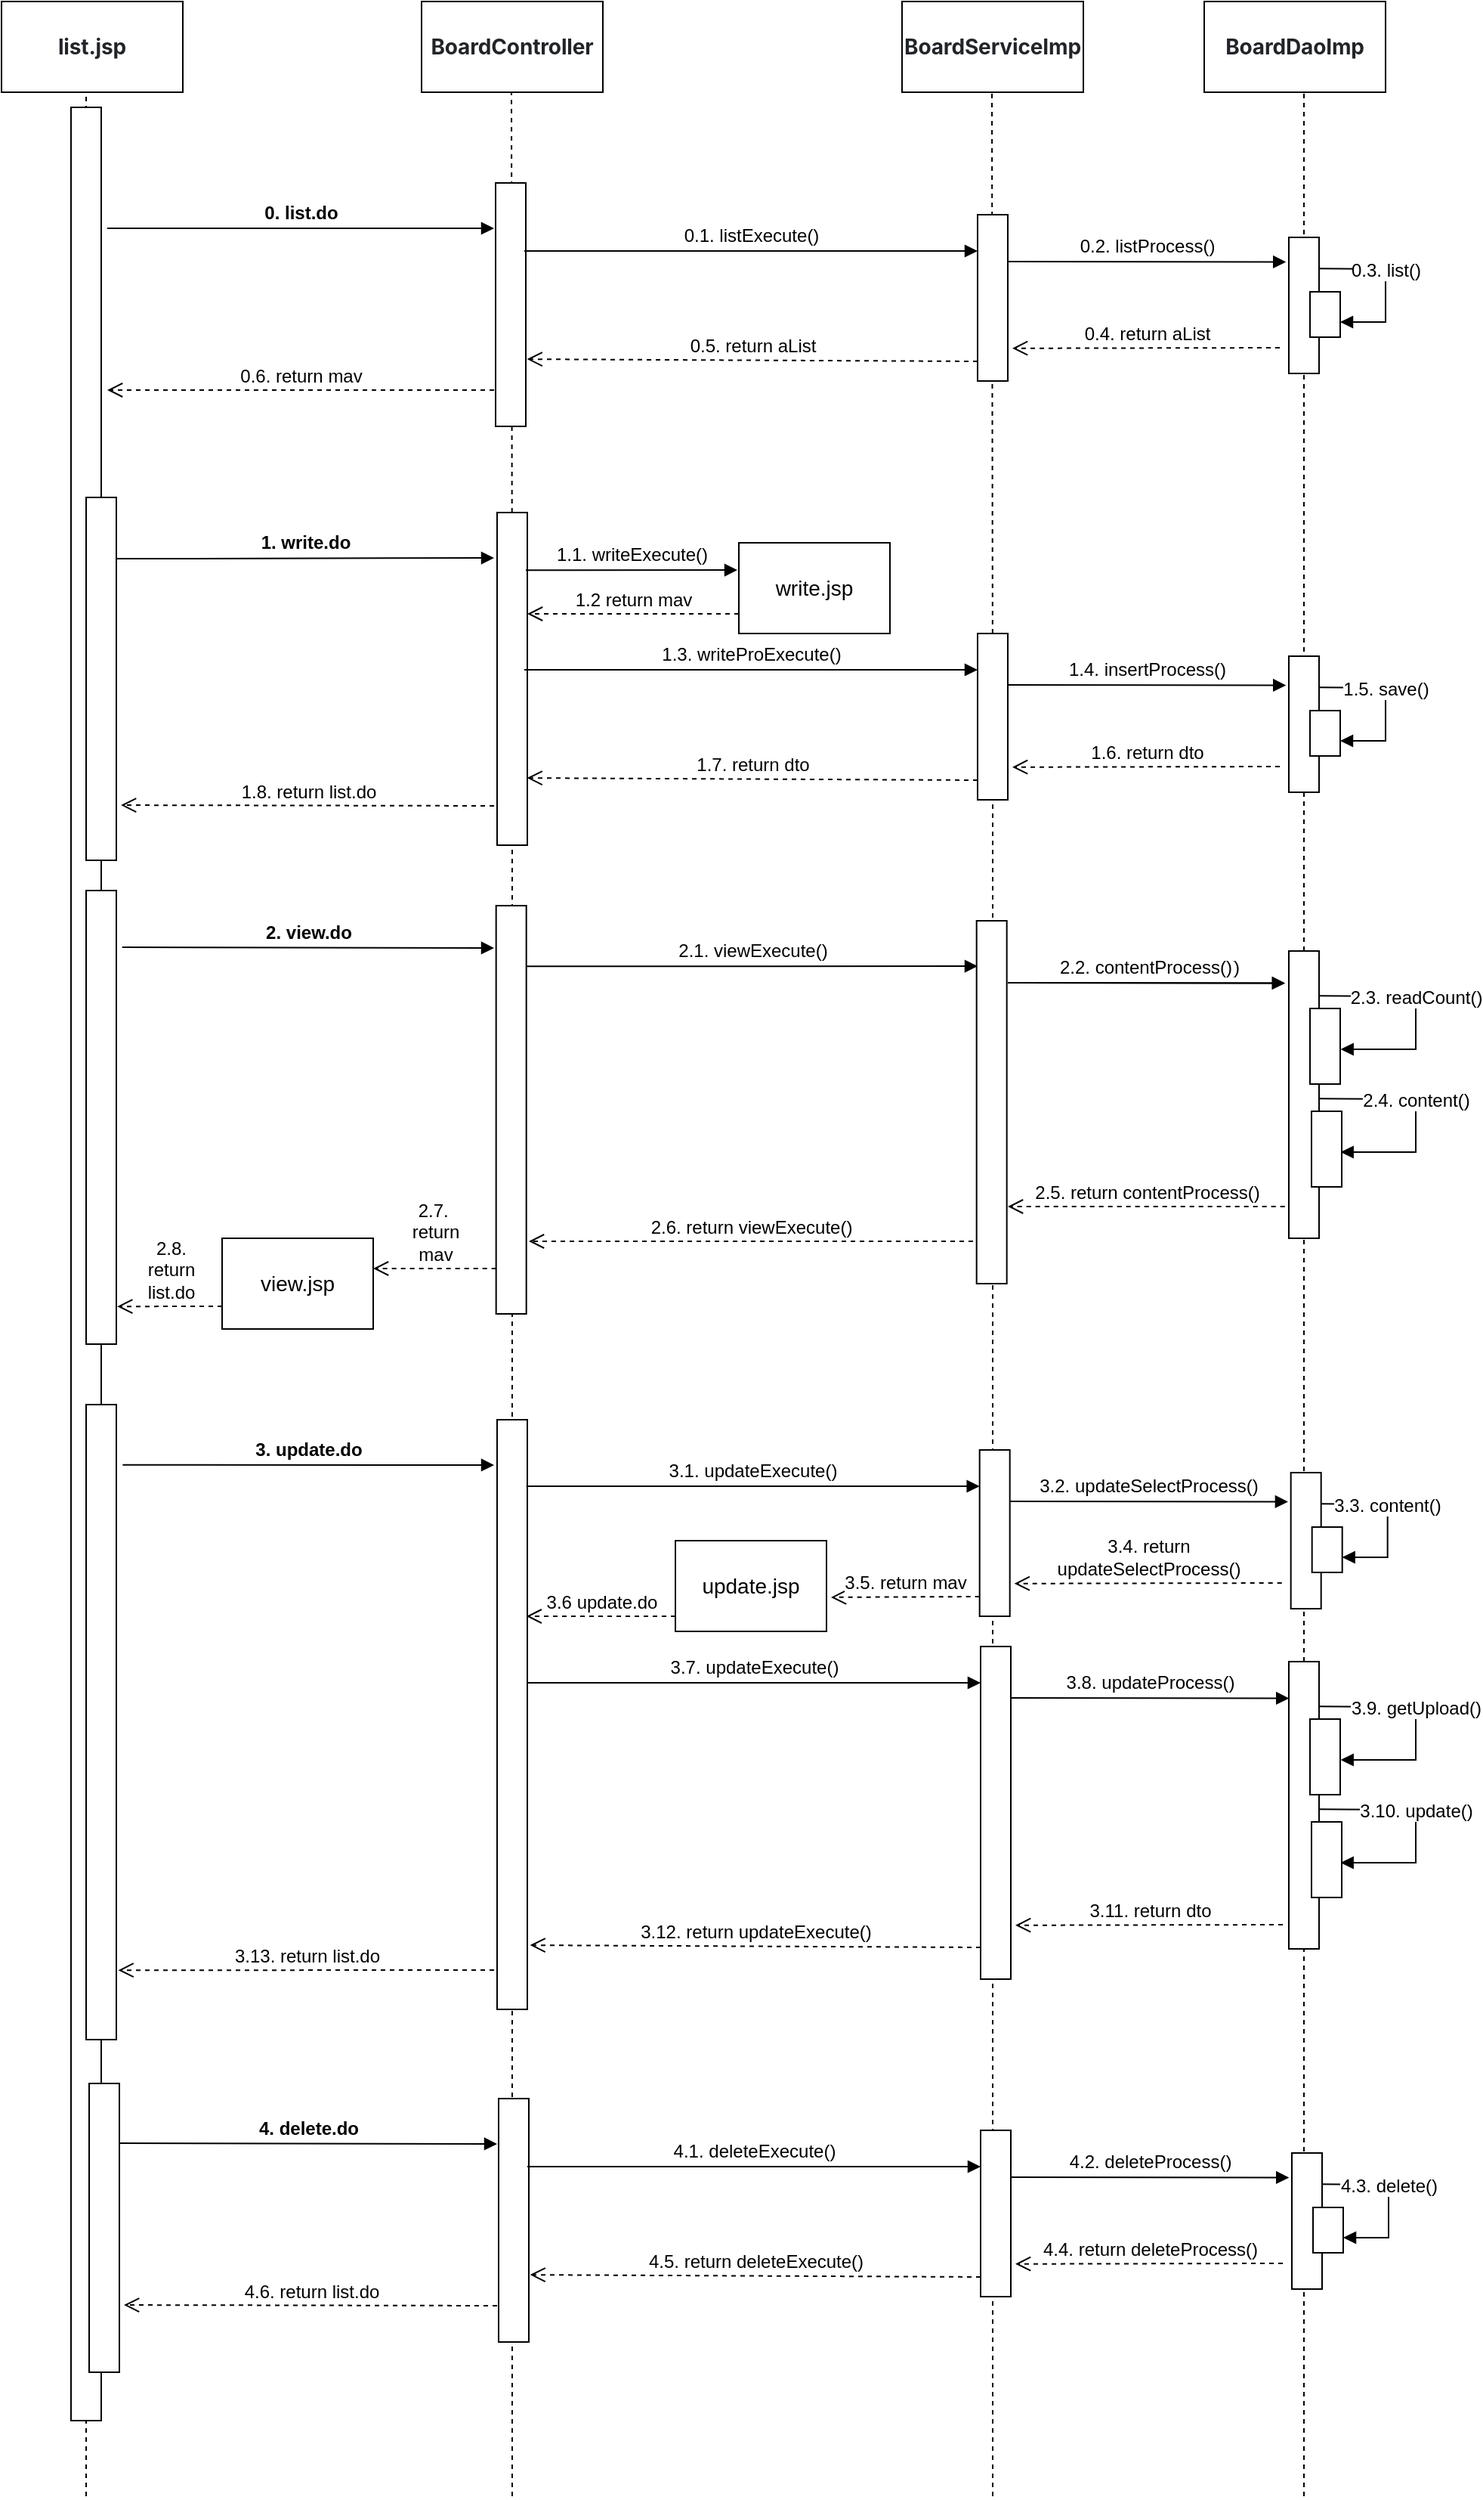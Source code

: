<mxfile version="20.7.4" type="device"><diagram id="6dNGkr8-FMIle5bIU6aI" name="페이지-1"><mxGraphModel dx="3125" dy="829" grid="1" gridSize="10" guides="1" tooltips="1" connect="1" arrows="1" fold="1" page="1" pageScale="1" pageWidth="827" pageHeight="1169" math="0" shadow="0"><root><mxCell id="0"/><mxCell id="1" parent="0"/><mxCell id="CzNAz4JXuOXboFvfS_VC-1" value="&lt;h3 style=&quot;box-sizing: inherit; line-height: 1.5; margin-bottom: 1rem; color: rgb(33, 37, 41); font-family: -apple-system, BlinkMacSystemFont, &amp;quot;Helvetica Neue&amp;quot;, &amp;quot;Apple SD Gothic Neo&amp;quot;, &amp;quot;Malgun Gothic&amp;quot;, &amp;quot;맑은 고딕&amp;quot;, 나눔고딕, &amp;quot;Nanum Gothic&amp;quot;, &amp;quot;Noto Sans KR&amp;quot;, &amp;quot;Noto Sans CJK KR&amp;quot;, arial, 돋움, Dotum, Tahoma, Geneva, sans-serif; letter-spacing: -0.072px; text-align: start; background-color: rgb(255, 255, 255);&quot; id=&quot;1-boardcontroller패키지---boardcontroller클래스-생성&quot;&gt;&lt;span style=&quot;font-size: 14px;&quot;&gt;list.jsp&lt;/span&gt;&lt;/h3&gt;" style="rounded=0;whiteSpace=wrap;html=1;" vertex="1" parent="1"><mxGeometry x="-740" y="30" width="120" height="60" as="geometry"/></mxCell><mxCell id="CzNAz4JXuOXboFvfS_VC-2" value="&lt;h3 style=&quot;border-color: var(--border-color); box-sizing: inherit; line-height: 1.5; margin-bottom: 1rem; color: rgb(33, 37, 41); font-family: -apple-system, BlinkMacSystemFont, &amp;quot;Helvetica Neue&amp;quot;, &amp;quot;Apple SD Gothic Neo&amp;quot;, &amp;quot;Malgun Gothic&amp;quot;, &amp;quot;맑은 고딕&amp;quot;, 나눔고딕, &amp;quot;Nanum Gothic&amp;quot;, &amp;quot;Noto Sans KR&amp;quot;, &amp;quot;Noto Sans CJK KR&amp;quot;, arial, 돋움, Dotum, Tahoma, Geneva, sans-serif; letter-spacing: -0.072px; text-align: start; background-color: rgb(255, 255, 255);&quot; id=&quot;1-boardcontroller패키지---boardcontroller클래스-생성&quot;&gt;&lt;strong style=&quot;border-color: var(--border-color); box-sizing: inherit;&quot;&gt;&lt;font style=&quot;border-color: var(--border-color); font-size: 14px;&quot;&gt;BoardController&lt;/font&gt;&lt;/strong&gt;&lt;/h3&gt;" style="rounded=0;whiteSpace=wrap;html=1;" vertex="1" parent="1"><mxGeometry x="-462" y="30" width="120" height="60" as="geometry"/></mxCell><mxCell id="CzNAz4JXuOXboFvfS_VC-5" value="&lt;h3 style=&quot;border-color: var(--border-color); box-sizing: inherit; line-height: 1.5; margin-bottom: 1rem; color: rgb(33, 37, 41); font-family: -apple-system, BlinkMacSystemFont, &amp;quot;Helvetica Neue&amp;quot;, &amp;quot;Apple SD Gothic Neo&amp;quot;, &amp;quot;Malgun Gothic&amp;quot;, &amp;quot;맑은 고딕&amp;quot;, 나눔고딕, &amp;quot;Nanum Gothic&amp;quot;, &amp;quot;Noto Sans KR&amp;quot;, &amp;quot;Noto Sans CJK KR&amp;quot;, arial, 돋움, Dotum, Tahoma, Geneva, sans-serif; letter-spacing: -0.072px; text-align: start; background-color: rgb(255, 255, 255);&quot; id=&quot;7-boardservice패키지---boardserviceimp-클래스-생성&quot;&gt;&lt;font style=&quot;border-color: var(--border-color); font-size: 14px;&quot;&gt;BoardServiceImp&lt;/font&gt;&lt;/h3&gt;" style="rounded=0;whiteSpace=wrap;html=1;" vertex="1" parent="1"><mxGeometry x="-144" y="30" width="120" height="60" as="geometry"/></mxCell><mxCell id="CzNAz4JXuOXboFvfS_VC-7" value="&lt;h3 style=&quot;border-color: var(--border-color); box-sizing: inherit; line-height: 1.5; margin-bottom: 1rem; color: rgb(33, 37, 41); font-family: -apple-system, BlinkMacSystemFont, &amp;quot;Helvetica Neue&amp;quot;, &amp;quot;Apple SD Gothic Neo&amp;quot;, &amp;quot;Malgun Gothic&amp;quot;, &amp;quot;맑은 고딕&amp;quot;, 나눔고딕, &amp;quot;Nanum Gothic&amp;quot;, &amp;quot;Noto Sans KR&amp;quot;, &amp;quot;Noto Sans CJK KR&amp;quot;, arial, 돋움, Dotum, Tahoma, Geneva, sans-serif; letter-spacing: -0.072px; text-align: start; background-color: rgb(255, 255, 255);&quot; id=&quot;7-boardservice패키지---boardserviceimp-클래스-생성&quot;&gt;&lt;font style=&quot;border-color: var(--border-color); font-size: 14px;&quot;&gt;BoardDaoImp&lt;/font&gt;&lt;/h3&gt;" style="rounded=0;whiteSpace=wrap;html=1;" vertex="1" parent="1"><mxGeometry x="56" y="30" width="120" height="60" as="geometry"/></mxCell><mxCell id="CzNAz4JXuOXboFvfS_VC-10" value="" style="endArrow=none;dashed=1;html=1;rounded=0;fontSize=14;startArrow=none;" edge="1" parent="1"><mxGeometry width="50" height="50" relative="1" as="geometry"><mxPoint x="-684" y="1680" as="sourcePoint"/><mxPoint x="-684" y="90" as="targetPoint"/></mxGeometry></mxCell><mxCell id="CzNAz4JXuOXboFvfS_VC-14" value="" style="endArrow=none;dashed=1;html=1;rounded=0;fontSize=14;startArrow=none;" edge="1" parent="1" source="CzNAz4JXuOXboFvfS_VC-20"><mxGeometry width="50" height="50" relative="1" as="geometry"><mxPoint x="-402.5" y="671.333" as="sourcePoint"/><mxPoint x="-402.5" y="90" as="targetPoint"/></mxGeometry></mxCell><mxCell id="CzNAz4JXuOXboFvfS_VC-15" value="" style="endArrow=none;dashed=1;html=1;rounded=0;fontSize=14;startArrow=none;" edge="1" parent="1" source="CzNAz4JXuOXboFvfS_VC-22"><mxGeometry width="50" height="50" relative="1" as="geometry"><mxPoint x="-84.5" y="671.333" as="sourcePoint"/><mxPoint x="-84.5" y="90" as="targetPoint"/></mxGeometry></mxCell><mxCell id="CzNAz4JXuOXboFvfS_VC-16" value="" style="endArrow=none;dashed=1;html=1;rounded=0;fontSize=14;startArrow=none;" edge="1" parent="1" source="CzNAz4JXuOXboFvfS_VC-53"><mxGeometry x="0.14" y="-660" width="50" height="50" relative="1" as="geometry"><mxPoint x="122" y="671.333" as="sourcePoint"/><mxPoint x="122" y="90" as="targetPoint"/><mxPoint as="offset"/></mxGeometry></mxCell><mxCell id="CzNAz4JXuOXboFvfS_VC-17" value="" style="rounded=0;whiteSpace=wrap;html=1;fontSize=14;" vertex="1" parent="1"><mxGeometry x="-694" y="100" width="20" height="1530" as="geometry"/></mxCell><mxCell id="CzNAz4JXuOXboFvfS_VC-19" value="write.jsp" style="rounded=0;whiteSpace=wrap;html=1;fontSize=14;" vertex="1" parent="1"><mxGeometry x="-252" y="388" width="100" height="60" as="geometry"/></mxCell><mxCell id="CzNAz4JXuOXboFvfS_VC-20" value="" style="rounded=0;whiteSpace=wrap;html=1;fontSize=14;" vertex="1" parent="1"><mxGeometry x="-412" y="368" width="20" height="220" as="geometry"/></mxCell><mxCell id="CzNAz4JXuOXboFvfS_VC-21" value="" style="endArrow=none;dashed=1;html=1;rounded=0;fontSize=14;" edge="1" parent="1" target="CzNAz4JXuOXboFvfS_VC-20"><mxGeometry width="50" height="50" relative="1" as="geometry"><mxPoint x="-402" y="1680" as="sourcePoint"/><mxPoint x="-402.5" y="90" as="targetPoint"/></mxGeometry></mxCell><mxCell id="CzNAz4JXuOXboFvfS_VC-22" value="" style="rounded=0;whiteSpace=wrap;html=1;fontSize=14;" vertex="1" parent="1"><mxGeometry x="-94" y="448" width="20" height="110" as="geometry"/></mxCell><mxCell id="CzNAz4JXuOXboFvfS_VC-23" value="" style="endArrow=none;dashed=1;html=1;rounded=0;fontSize=14;" edge="1" parent="1" target="CzNAz4JXuOXboFvfS_VC-22"><mxGeometry width="50" height="50" relative="1" as="geometry"><mxPoint x="-84" y="1680" as="sourcePoint"/><mxPoint x="-84.5" y="90" as="targetPoint"/></mxGeometry></mxCell><mxCell id="CzNAz4JXuOXboFvfS_VC-24" value="" style="rounded=0;whiteSpace=wrap;html=1;fontSize=14;" vertex="1" parent="1"><mxGeometry x="112" y="463" width="20" height="90" as="geometry"/></mxCell><mxCell id="CzNAz4JXuOXboFvfS_VC-29" value="&lt;font style=&quot;font-size: 12px;&quot;&gt;&lt;b&gt;1. write.do&lt;/b&gt;&lt;/font&gt;" style="html=1;verticalAlign=bottom;endArrow=block;rounded=0;fontSize=14;exitX=1.019;exitY=0.169;exitDx=0;exitDy=0;exitPerimeter=0;" edge="1" parent="1" source="CzNAz4JXuOXboFvfS_VC-73"><mxGeometry width="80" relative="1" as="geometry"><mxPoint x="-673.34" y="396.16" as="sourcePoint"/><mxPoint x="-414" y="398" as="targetPoint"/></mxGeometry></mxCell><mxCell id="CzNAz4JXuOXboFvfS_VC-35" value="&lt;div&gt;&lt;font style=&quot;font-size: 12px;&quot;&gt;1.1. writeExecute()&lt;/font&gt;&lt;/div&gt;" style="html=1;verticalAlign=bottom;endArrow=block;rounded=0;fontSize=14;exitX=1.033;exitY=0.086;exitDx=0;exitDy=0;exitPerimeter=0;" edge="1" parent="1"><mxGeometry width="80" relative="1" as="geometry"><mxPoint x="-393.0" y="406.16" as="sourcePoint"/><mxPoint x="-253" y="406" as="targetPoint"/></mxGeometry></mxCell><mxCell id="CzNAz4JXuOXboFvfS_VC-36" value="&lt;font style=&quot;font-size: 12px;&quot;&gt;1.3. writeProExecute()&lt;/font&gt;" style="html=1;verticalAlign=bottom;endArrow=block;rounded=0;fontSize=14;" edge="1" parent="1"><mxGeometry width="80" relative="1" as="geometry"><mxPoint x="-394" y="472" as="sourcePoint"/><mxPoint x="-94" y="472" as="targetPoint"/></mxGeometry></mxCell><mxCell id="CzNAz4JXuOXboFvfS_VC-37" value="&lt;font style=&quot;font-size: 12px;&quot;&gt;1.4. insertProcess()&lt;/font&gt;" style="html=1;verticalAlign=bottom;endArrow=block;rounded=0;fontSize=14;entryX=-0.094;entryY=0.325;entryDx=0;entryDy=0;entryPerimeter=0;" edge="1" parent="1"><mxGeometry width="80" relative="1" as="geometry"><mxPoint x="-74" y="482" as="sourcePoint"/><mxPoint x="110.12" y="482.25" as="targetPoint"/></mxGeometry></mxCell><mxCell id="CzNAz4JXuOXboFvfS_VC-38" value="1.6. return dto" style="html=1;verticalAlign=bottom;endArrow=open;dashed=1;endSize=8;rounded=0;fontSize=12;entryX=1.15;entryY=0.626;entryDx=0;entryDy=0;entryPerimeter=0;" edge="1" parent="1"><mxGeometry relative="1" as="geometry"><mxPoint x="106" y="536" as="sourcePoint"/><mxPoint x="-71.0" y="536.38" as="targetPoint"/></mxGeometry></mxCell><mxCell id="CzNAz4JXuOXboFvfS_VC-39" value="1.7. return dto" style="html=1;verticalAlign=bottom;endArrow=open;dashed=1;endSize=8;rounded=0;fontSize=12;entryX=0.99;entryY=0.798;entryDx=0;entryDy=0;entryPerimeter=0;" edge="1" parent="1" target="CzNAz4JXuOXboFvfS_VC-20"><mxGeometry relative="1" as="geometry"><mxPoint x="-94" y="545" as="sourcePoint"/><mxPoint x="-484" y="544.58" as="targetPoint"/></mxGeometry></mxCell><mxCell id="CzNAz4JXuOXboFvfS_VC-40" value="1.8. return list.do" style="html=1;verticalAlign=bottom;endArrow=open;dashed=1;endSize=8;rounded=0;fontSize=12;entryX=1.152;entryY=0.848;entryDx=0;entryDy=0;entryPerimeter=0;" edge="1" parent="1" target="CzNAz4JXuOXboFvfS_VC-73"><mxGeometry relative="1" as="geometry"><mxPoint x="-414" y="562" as="sourcePoint"/><mxPoint x="-644" y="558" as="targetPoint"/></mxGeometry></mxCell><mxCell id="CzNAz4JXuOXboFvfS_VC-43" value="1.2 return mav" style="html=1;verticalAlign=bottom;endArrow=open;dashed=1;endSize=8;rounded=0;fontSize=12;" edge="1" parent="1"><mxGeometry relative="1" as="geometry"><mxPoint x="-252" y="435" as="sourcePoint"/><mxPoint x="-392" y="435" as="targetPoint"/></mxGeometry></mxCell><mxCell id="CzNAz4JXuOXboFvfS_VC-45" value="" style="html=1;fontSize=12;" vertex="1" parent="1"><mxGeometry x="126" y="499" width="20" height="30" as="geometry"/></mxCell><mxCell id="CzNAz4JXuOXboFvfS_VC-47" value="1.5. save()" style="html=1;verticalAlign=bottom;endArrow=block;rounded=0;fontSize=12;entryX=1;entryY=0.5;entryDx=0;entryDy=0;" edge="1" parent="1"><mxGeometry width="80" relative="1" as="geometry"><mxPoint x="132" y="483.66" as="sourcePoint"/><mxPoint x="146" y="519" as="targetPoint"/><Array as="points"><mxPoint x="176" y="484"/><mxPoint x="176" y="519"/></Array></mxGeometry></mxCell><mxCell id="CzNAz4JXuOXboFvfS_VC-50" value="view.jsp" style="rounded=0;whiteSpace=wrap;html=1;fontSize=14;" vertex="1" parent="1"><mxGeometry x="-594" y="848" width="100" height="60" as="geometry"/></mxCell><mxCell id="CzNAz4JXuOXboFvfS_VC-51" value="" style="rounded=0;whiteSpace=wrap;html=1;fontSize=14;" vertex="1" parent="1"><mxGeometry x="-412.66" y="628" width="20" height="270" as="geometry"/></mxCell><mxCell id="CzNAz4JXuOXboFvfS_VC-52" value="" style="rounded=0;whiteSpace=wrap;html=1;fontSize=14;" vertex="1" parent="1"><mxGeometry x="-94.66" y="638" width="20" height="240" as="geometry"/></mxCell><mxCell id="CzNAz4JXuOXboFvfS_VC-54" value="&lt;font style=&quot;font-size: 12px;&quot;&gt;&lt;b&gt;2. view.do&lt;/b&gt;&lt;/font&gt;" style="html=1;verticalAlign=bottom;endArrow=block;rounded=0;fontSize=14;exitX=1.194;exitY=0.125;exitDx=0;exitDy=0;exitPerimeter=0;" edge="1" parent="1" source="CzNAz4JXuOXboFvfS_VC-74"><mxGeometry width="80" relative="1" as="geometry"><mxPoint x="-654" y="656" as="sourcePoint"/><mxPoint x="-414" y="656" as="targetPoint"/></mxGeometry></mxCell><mxCell id="CzNAz4JXuOXboFvfS_VC-55" value="&lt;div&gt;&lt;font style=&quot;font-size: 12px;&quot;&gt;2.1. viewExecute()&lt;/font&gt;&lt;/div&gt;" style="html=1;verticalAlign=bottom;endArrow=block;rounded=0;fontSize=14;exitX=1.033;exitY=0.086;exitDx=0;exitDy=0;exitPerimeter=0;" edge="1" parent="1"><mxGeometry width="80" relative="1" as="geometry"><mxPoint x="-392.66" y="668.16" as="sourcePoint"/><mxPoint x="-94" y="668" as="targetPoint"/></mxGeometry></mxCell><mxCell id="CzNAz4JXuOXboFvfS_VC-57" value="&lt;font style=&quot;font-size: 12px;&quot;&gt;2.2. contentProcess()&lt;/font&gt;" style="html=1;verticalAlign=bottom;endArrow=block;rounded=0;fontSize=14;entryX=-0.094;entryY=0.325;entryDx=0;entryDy=0;entryPerimeter=0;" edge="1" parent="1"><mxGeometry width="80" relative="1" as="geometry"><mxPoint x="-64" y="679" as="sourcePoint"/><mxPoint x="109.46" y="679.25" as="targetPoint"/></mxGeometry></mxCell><mxCell id="CzNAz4JXuOXboFvfS_VC-58" value="2.5. return contentProcess()" style="html=1;verticalAlign=bottom;endArrow=open;dashed=1;endSize=8;rounded=0;fontSize=12;" edge="1" parent="1"><mxGeometry relative="1" as="geometry"><mxPoint x="109.34" y="827" as="sourcePoint"/><mxPoint x="-74" y="827" as="targetPoint"/></mxGeometry></mxCell><mxCell id="CzNAz4JXuOXboFvfS_VC-59" value="2.6. return viewExecute()" style="html=1;verticalAlign=bottom;endArrow=open;dashed=1;endSize=8;rounded=0;fontSize=12;" edge="1" parent="1"><mxGeometry relative="1" as="geometry"><mxPoint x="-97" y="850" as="sourcePoint"/><mxPoint x="-391" y="850" as="targetPoint"/></mxGeometry></mxCell><mxCell id="CzNAz4JXuOXboFvfS_VC-60" value="2.8.&lt;br&gt;return&lt;br&gt;list.do" style="html=1;verticalAlign=bottom;endArrow=open;dashed=1;endSize=8;rounded=0;fontSize=12;entryX=1.031;entryY=0.917;entryDx=0;entryDy=0;entryPerimeter=0;" edge="1" parent="1" target="CzNAz4JXuOXboFvfS_VC-74"><mxGeometry relative="1" as="geometry"><mxPoint x="-594" y="893" as="sourcePoint"/><mxPoint x="-644" y="938" as="targetPoint"/></mxGeometry></mxCell><mxCell id="CzNAz4JXuOXboFvfS_VC-63" value="2.3. readCount()" style="html=1;verticalAlign=bottom;endArrow=block;rounded=0;fontSize=12;entryX=1;entryY=0.5;entryDx=0;entryDy=0;" edge="1" parent="1"><mxGeometry width="80" relative="1" as="geometry"><mxPoint x="132.34" y="687.66" as="sourcePoint"/><mxPoint x="146.34" y="723.0" as="targetPoint"/><Array as="points"><mxPoint x="196" y="688"/><mxPoint x="196" y="723"/></Array></mxGeometry></mxCell><mxCell id="CzNAz4JXuOXboFvfS_VC-53" value="" style="rounded=0;whiteSpace=wrap;html=1;fontSize=14;" vertex="1" parent="1"><mxGeometry x="112" y="658" width="20" height="190" as="geometry"/></mxCell><mxCell id="CzNAz4JXuOXboFvfS_VC-64" value="" style="endArrow=none;dashed=1;html=1;rounded=0;fontSize=14;" edge="1" parent="1" target="CzNAz4JXuOXboFvfS_VC-53"><mxGeometry x="0.14" y="-660" width="50" height="50" relative="1" as="geometry"><mxPoint x="122" y="1680" as="sourcePoint"/><mxPoint x="122" y="90" as="targetPoint"/><mxPoint as="offset"/></mxGeometry></mxCell><mxCell id="CzNAz4JXuOXboFvfS_VC-62" value="" style="html=1;fontSize=12;" vertex="1" parent="1"><mxGeometry x="126" y="696" width="20" height="50" as="geometry"/></mxCell><mxCell id="CzNAz4JXuOXboFvfS_VC-65" value="2.4. content()" style="html=1;verticalAlign=bottom;endArrow=block;rounded=0;fontSize=12;entryX=1;entryY=0.5;entryDx=0;entryDy=0;" edge="1" parent="1"><mxGeometry width="80" relative="1" as="geometry"><mxPoint x="132.34" y="755.66" as="sourcePoint"/><mxPoint x="146.34" y="791.0" as="targetPoint"/><Array as="points"><mxPoint x="196" y="756"/><mxPoint x="196" y="791"/></Array></mxGeometry></mxCell><mxCell id="CzNAz4JXuOXboFvfS_VC-66" value="" style="html=1;fontSize=12;" vertex="1" parent="1"><mxGeometry x="127" y="764" width="20" height="50" as="geometry"/></mxCell><mxCell id="CzNAz4JXuOXboFvfS_VC-70" value="2.7.&amp;nbsp;&lt;br&gt;return&lt;br&gt;mav" style="html=1;verticalAlign=bottom;endArrow=open;dashed=1;endSize=8;rounded=0;fontSize=12;exitX=-0.1;exitY=0.847;exitDx=0;exitDy=0;exitPerimeter=0;" edge="1" parent="1"><mxGeometry relative="1" as="geometry"><mxPoint x="-412.66" y="868" as="sourcePoint"/><mxPoint x="-494" y="868" as="targetPoint"/></mxGeometry></mxCell><mxCell id="CzNAz4JXuOXboFvfS_VC-72" value="&lt;font style=&quot;font-size: 12px;&quot;&gt;2.2. contentProcess()&lt;/font&gt;" style="html=1;verticalAlign=bottom;endArrow=block;rounded=0;fontSize=14;entryX=-0.094;entryY=0.325;entryDx=0;entryDy=0;entryPerimeter=0;" edge="1" parent="1"><mxGeometry width="80" relative="1" as="geometry"><mxPoint x="-74" y="679" as="sourcePoint"/><mxPoint x="109.46" y="679.25" as="targetPoint"/></mxGeometry></mxCell><mxCell id="CzNAz4JXuOXboFvfS_VC-73" value="" style="rounded=0;whiteSpace=wrap;html=1;fontSize=14;" vertex="1" parent="1"><mxGeometry x="-684" y="358" width="20" height="240" as="geometry"/></mxCell><mxCell id="CzNAz4JXuOXboFvfS_VC-74" value="" style="rounded=0;whiteSpace=wrap;html=1;fontSize=14;" vertex="1" parent="1"><mxGeometry x="-684" y="618" width="20" height="300" as="geometry"/></mxCell><mxCell id="CzNAz4JXuOXboFvfS_VC-75" value="update.jsp" style="rounded=0;whiteSpace=wrap;html=1;fontSize=14;" vertex="1" parent="1"><mxGeometry x="-294" y="1048" width="100" height="60" as="geometry"/></mxCell><mxCell id="CzNAz4JXuOXboFvfS_VC-76" value="" style="rounded=0;whiteSpace=wrap;html=1;fontSize=14;" vertex="1" parent="1"><mxGeometry x="-412" y="968" width="20" height="390" as="geometry"/></mxCell><mxCell id="CzNAz4JXuOXboFvfS_VC-77" value="" style="rounded=0;whiteSpace=wrap;html=1;fontSize=14;" vertex="1" parent="1"><mxGeometry x="-92" y="1118" width="20" height="220" as="geometry"/></mxCell><mxCell id="CzNAz4JXuOXboFvfS_VC-79" value="&lt;font style=&quot;font-size: 12px;&quot;&gt;&lt;b&gt;3. update.do&lt;/b&gt;&lt;/font&gt;" style="html=1;verticalAlign=bottom;endArrow=block;rounded=0;fontSize=14;exitX=1.209;exitY=0.095;exitDx=0;exitDy=0;exitPerimeter=0;" edge="1" parent="1" source="CzNAz4JXuOXboFvfS_VC-89"><mxGeometry width="80" relative="1" as="geometry"><mxPoint x="-673.34" y="996.16" as="sourcePoint"/><mxPoint x="-414" y="998" as="targetPoint"/></mxGeometry></mxCell><mxCell id="CzNAz4JXuOXboFvfS_VC-81" value="&lt;font style=&quot;font-size: 12px;&quot;&gt;3.7. updateExecute()&lt;/font&gt;" style="html=1;verticalAlign=bottom;endArrow=block;rounded=0;fontSize=14;" edge="1" parent="1"><mxGeometry width="80" relative="1" as="geometry"><mxPoint x="-392" y="1142" as="sourcePoint"/><mxPoint x="-92" y="1142" as="targetPoint"/></mxGeometry></mxCell><mxCell id="CzNAz4JXuOXboFvfS_VC-82" value="&lt;font style=&quot;font-size: 12px;&quot;&gt;3.8. updateProcess()&lt;/font&gt;" style="html=1;verticalAlign=bottom;endArrow=block;rounded=0;fontSize=14;entryX=-0.094;entryY=0.325;entryDx=0;entryDy=0;entryPerimeter=0;" edge="1" parent="1"><mxGeometry width="80" relative="1" as="geometry"><mxPoint x="-72" y="1152" as="sourcePoint"/><mxPoint x="112.12" y="1152.25" as="targetPoint"/></mxGeometry></mxCell><mxCell id="CzNAz4JXuOXboFvfS_VC-83" value="3.11. return dto" style="html=1;verticalAlign=bottom;endArrow=open;dashed=1;endSize=8;rounded=0;fontSize=12;entryX=1.15;entryY=0.626;entryDx=0;entryDy=0;entryPerimeter=0;" edge="1" parent="1"><mxGeometry relative="1" as="geometry"><mxPoint x="108" y="1302" as="sourcePoint"/><mxPoint x="-69" y="1302.38" as="targetPoint"/></mxGeometry></mxCell><mxCell id="CzNAz4JXuOXboFvfS_VC-84" value="3.12. return updateExecute()" style="html=1;verticalAlign=bottom;endArrow=open;dashed=1;endSize=8;rounded=0;fontSize=12;entryX=0.99;entryY=0.798;entryDx=0;entryDy=0;entryPerimeter=0;" edge="1" parent="1"><mxGeometry relative="1" as="geometry"><mxPoint x="-92" y="1317" as="sourcePoint"/><mxPoint x="-390.2" y="1315.56" as="targetPoint"/></mxGeometry></mxCell><mxCell id="CzNAz4JXuOXboFvfS_VC-85" value="3.13. return list.do" style="html=1;verticalAlign=bottom;endArrow=open;dashed=1;endSize=8;rounded=0;fontSize=12;entryX=1.064;entryY=0.486;entryDx=0;entryDy=0;entryPerimeter=0;" edge="1" parent="1"><mxGeometry relative="1" as="geometry"><mxPoint x="-414" y="1332" as="sourcePoint"/><mxPoint x="-662.72" y="1332.12" as="targetPoint"/></mxGeometry></mxCell><mxCell id="CzNAz4JXuOXboFvfS_VC-86" value="3.6 update.do" style="html=1;verticalAlign=bottom;endArrow=open;dashed=1;endSize=8;rounded=0;fontSize=12;" edge="1" parent="1"><mxGeometry relative="1" as="geometry"><mxPoint x="-294" y="1098" as="sourcePoint"/><mxPoint x="-392.66" y="1098" as="targetPoint"/></mxGeometry></mxCell><mxCell id="CzNAz4JXuOXboFvfS_VC-89" value="" style="rounded=0;whiteSpace=wrap;html=1;fontSize=14;" vertex="1" parent="1"><mxGeometry x="-684" y="958" width="20" height="420" as="geometry"/></mxCell><mxCell id="CzNAz4JXuOXboFvfS_VC-90" value="" style="rounded=0;whiteSpace=wrap;html=1;fontSize=14;" vertex="1" parent="1"><mxGeometry x="-92.66" y="988" width="20" height="110" as="geometry"/></mxCell><mxCell id="CzNAz4JXuOXboFvfS_VC-91" value="" style="rounded=0;whiteSpace=wrap;html=1;fontSize=14;" vertex="1" parent="1"><mxGeometry x="113.34" y="1003" width="20" height="90" as="geometry"/></mxCell><mxCell id="CzNAz4JXuOXboFvfS_VC-92" value="&lt;span style=&quot;font-size: 12px;&quot;&gt;3.1. updateExecute()&lt;/span&gt;" style="html=1;verticalAlign=bottom;endArrow=block;rounded=0;fontSize=14;" edge="1" parent="1"><mxGeometry width="80" relative="1" as="geometry"><mxPoint x="-392.66" y="1012" as="sourcePoint"/><mxPoint x="-92.66" y="1012" as="targetPoint"/></mxGeometry></mxCell><mxCell id="CzNAz4JXuOXboFvfS_VC-93" value="&lt;font style=&quot;font-size: 12px;&quot;&gt;3.2.&amp;nbsp;updateSelectProcess()&lt;/font&gt;" style="html=1;verticalAlign=bottom;endArrow=block;rounded=0;fontSize=14;entryX=-0.094;entryY=0.325;entryDx=0;entryDy=0;entryPerimeter=0;" edge="1" parent="1"><mxGeometry width="80" relative="1" as="geometry"><mxPoint x="-72.66" y="1022" as="sourcePoint"/><mxPoint x="111.46" y="1022.25" as="targetPoint"/></mxGeometry></mxCell><mxCell id="CzNAz4JXuOXboFvfS_VC-94" value="3.4. return &lt;br&gt;updateSelectProcess()" style="html=1;verticalAlign=bottom;endArrow=open;dashed=1;endSize=8;rounded=0;fontSize=12;entryX=1.15;entryY=0.626;entryDx=0;entryDy=0;entryPerimeter=0;" edge="1" parent="1"><mxGeometry relative="1" as="geometry"><mxPoint x="107.34" y="1076" as="sourcePoint"/><mxPoint x="-69.66" y="1076.38" as="targetPoint"/></mxGeometry></mxCell><mxCell id="CzNAz4JXuOXboFvfS_VC-95" value="3.5. return mav" style="html=1;verticalAlign=bottom;endArrow=open;dashed=1;endSize=8;rounded=0;fontSize=12;entryX=1.03;entryY=0.624;entryDx=0;entryDy=0;entryPerimeter=0;" edge="1" parent="1" target="CzNAz4JXuOXboFvfS_VC-75"><mxGeometry relative="1" as="geometry"><mxPoint x="-92.66" y="1085" as="sourcePoint"/><mxPoint x="-174" y="1084" as="targetPoint"/></mxGeometry></mxCell><mxCell id="CzNAz4JXuOXboFvfS_VC-96" value="" style="html=1;fontSize=12;" vertex="1" parent="1"><mxGeometry x="127.34" y="1039" width="20" height="30" as="geometry"/></mxCell><mxCell id="CzNAz4JXuOXboFvfS_VC-97" value="3.3.&amp;nbsp;content()" style="html=1;verticalAlign=bottom;endArrow=block;rounded=0;fontSize=12;entryX=1;entryY=0.5;entryDx=0;entryDy=0;" edge="1" parent="1"><mxGeometry width="80" relative="1" as="geometry"><mxPoint x="133.34" y="1023.66" as="sourcePoint"/><mxPoint x="147.34" y="1059" as="targetPoint"/><Array as="points"><mxPoint x="177.34" y="1024"/><mxPoint x="177.34" y="1059"/></Array></mxGeometry></mxCell><mxCell id="CzNAz4JXuOXboFvfS_VC-99" value="3.9. getUpload()" style="html=1;verticalAlign=bottom;endArrow=block;rounded=0;fontSize=12;entryX=1;entryY=0.5;entryDx=0;entryDy=0;" edge="1" parent="1"><mxGeometry width="80" relative="1" as="geometry"><mxPoint x="132.34" y="1157.66" as="sourcePoint"/><mxPoint x="146.34" y="1193" as="targetPoint"/><Array as="points"><mxPoint x="196" y="1158"/><mxPoint x="196" y="1193"/></Array></mxGeometry></mxCell><mxCell id="CzNAz4JXuOXboFvfS_VC-100" value="" style="rounded=0;whiteSpace=wrap;html=1;fontSize=14;" vertex="1" parent="1"><mxGeometry x="112" y="1128" width="20" height="190" as="geometry"/></mxCell><mxCell id="CzNAz4JXuOXboFvfS_VC-101" value="" style="html=1;fontSize=12;" vertex="1" parent="1"><mxGeometry x="126" y="1166" width="20" height="50" as="geometry"/></mxCell><mxCell id="CzNAz4JXuOXboFvfS_VC-102" value="3.10.&amp;nbsp;update()" style="html=1;verticalAlign=bottom;endArrow=block;rounded=0;fontSize=12;entryX=1;entryY=0.5;entryDx=0;entryDy=0;" edge="1" parent="1"><mxGeometry width="80" relative="1" as="geometry"><mxPoint x="132.34" y="1225.66" as="sourcePoint"/><mxPoint x="146.34" y="1261" as="targetPoint"/><Array as="points"><mxPoint x="196" y="1226"/><mxPoint x="196" y="1261"/></Array></mxGeometry></mxCell><mxCell id="CzNAz4JXuOXboFvfS_VC-103" value="" style="html=1;fontSize=12;" vertex="1" parent="1"><mxGeometry x="127" y="1234" width="20" height="50" as="geometry"/></mxCell><mxCell id="CzNAz4JXuOXboFvfS_VC-169" value="" style="rounded=0;whiteSpace=wrap;html=1;fontSize=14;" vertex="1" parent="1"><mxGeometry x="-411" y="1417" width="20" height="161" as="geometry"/></mxCell><mxCell id="CzNAz4JXuOXboFvfS_VC-170" value="" style="rounded=0;whiteSpace=wrap;html=1;fontSize=14;" vertex="1" parent="1"><mxGeometry x="-92" y="1438" width="20" height="110" as="geometry"/></mxCell><mxCell id="CzNAz4JXuOXboFvfS_VC-171" value="" style="rounded=0;whiteSpace=wrap;html=1;fontSize=14;" vertex="1" parent="1"><mxGeometry x="114" y="1453" width="20" height="90" as="geometry"/></mxCell><mxCell id="CzNAz4JXuOXboFvfS_VC-172" value="&lt;font style=&quot;font-size: 12px;&quot;&gt;&lt;b&gt;4. delete.do&lt;/b&gt;&lt;/font&gt;" style="html=1;verticalAlign=bottom;endArrow=block;rounded=0;fontSize=14;exitX=0.985;exitY=0.207;exitDx=0;exitDy=0;exitPerimeter=0;" edge="1" parent="1" source="CzNAz4JXuOXboFvfS_VC-182"><mxGeometry width="80" relative="1" as="geometry"><mxPoint x="-671.34" y="1445.16" as="sourcePoint"/><mxPoint x="-412" y="1447" as="targetPoint"/></mxGeometry></mxCell><mxCell id="CzNAz4JXuOXboFvfS_VC-174" value="&lt;font style=&quot;font-size: 12px;&quot;&gt;4.1. deleteExecute()&lt;/font&gt;" style="html=1;verticalAlign=bottom;endArrow=block;rounded=0;fontSize=14;" edge="1" parent="1"><mxGeometry width="80" relative="1" as="geometry"><mxPoint x="-392" y="1462" as="sourcePoint"/><mxPoint x="-92" y="1462" as="targetPoint"/></mxGeometry></mxCell><mxCell id="CzNAz4JXuOXboFvfS_VC-175" value="&lt;font style=&quot;font-size: 12px;&quot;&gt;4.2. deleteProcess()&lt;/font&gt;" style="html=1;verticalAlign=bottom;endArrow=block;rounded=0;fontSize=14;entryX=-0.094;entryY=0.325;entryDx=0;entryDy=0;entryPerimeter=0;" edge="1" parent="1"><mxGeometry width="80" relative="1" as="geometry"><mxPoint x="-72" y="1469" as="sourcePoint"/><mxPoint x="112.12" y="1469.25" as="targetPoint"/></mxGeometry></mxCell><mxCell id="CzNAz4JXuOXboFvfS_VC-176" value="4.4. return deleteProcess()" style="html=1;verticalAlign=bottom;endArrow=open;dashed=1;endSize=8;rounded=0;fontSize=12;entryX=1.15;entryY=0.626;entryDx=0;entryDy=0;entryPerimeter=0;" edge="1" parent="1"><mxGeometry relative="1" as="geometry"><mxPoint x="108" y="1526" as="sourcePoint"/><mxPoint x="-69" y="1526.38" as="targetPoint"/></mxGeometry></mxCell><mxCell id="CzNAz4JXuOXboFvfS_VC-177" value="4.5. return deleteExecute()" style="html=1;verticalAlign=bottom;endArrow=open;dashed=1;endSize=8;rounded=0;fontSize=12;entryX=0.99;entryY=0.798;entryDx=0;entryDy=0;entryPerimeter=0;" edge="1" parent="1"><mxGeometry relative="1" as="geometry"><mxPoint x="-92" y="1535" as="sourcePoint"/><mxPoint x="-390.2" y="1533.56" as="targetPoint"/></mxGeometry></mxCell><mxCell id="CzNAz4JXuOXboFvfS_VC-178" value="4.6. return list.do" style="html=1;verticalAlign=bottom;endArrow=open;dashed=1;endSize=8;rounded=0;fontSize=12;entryX=1.152;entryY=0.848;entryDx=0;entryDy=0;entryPerimeter=0;" edge="1" parent="1"><mxGeometry relative="1" as="geometry"><mxPoint x="-412" y="1554" as="sourcePoint"/><mxPoint x="-658.96" y="1553.52" as="targetPoint"/></mxGeometry></mxCell><mxCell id="CzNAz4JXuOXboFvfS_VC-180" value="" style="html=1;fontSize=12;" vertex="1" parent="1"><mxGeometry x="128" y="1489" width="20" height="30" as="geometry"/></mxCell><mxCell id="CzNAz4JXuOXboFvfS_VC-181" value="4.3. delete()" style="html=1;verticalAlign=bottom;endArrow=block;rounded=0;fontSize=12;entryX=1;entryY=0.5;entryDx=0;entryDy=0;" edge="1" parent="1"><mxGeometry width="80" relative="1" as="geometry"><mxPoint x="134" y="1473.66" as="sourcePoint"/><mxPoint x="148" y="1509" as="targetPoint"/><Array as="points"><mxPoint x="178" y="1474"/><mxPoint x="178" y="1509"/></Array></mxGeometry></mxCell><mxCell id="CzNAz4JXuOXboFvfS_VC-182" value="" style="rounded=0;whiteSpace=wrap;html=1;fontSize=14;" vertex="1" parent="1"><mxGeometry x="-682" y="1407" width="20" height="191" as="geometry"/></mxCell><mxCell id="CzNAz4JXuOXboFvfS_VC-184" value="" style="rounded=0;whiteSpace=wrap;html=1;fontSize=14;" vertex="1" parent="1"><mxGeometry x="-413" y="150" width="20" height="161" as="geometry"/></mxCell><mxCell id="CzNAz4JXuOXboFvfS_VC-185" value="" style="rounded=0;whiteSpace=wrap;html=1;fontSize=14;" vertex="1" parent="1"><mxGeometry x="-94" y="171" width="20" height="110" as="geometry"/></mxCell><mxCell id="CzNAz4JXuOXboFvfS_VC-186" value="" style="rounded=0;whiteSpace=wrap;html=1;fontSize=14;" vertex="1" parent="1"><mxGeometry x="112" y="186" width="20" height="90" as="geometry"/></mxCell><mxCell id="CzNAz4JXuOXboFvfS_VC-187" value="&lt;font style=&quot;font-size: 12px;&quot;&gt;&lt;b&gt;0. list.do&lt;/b&gt;&lt;/font&gt;" style="html=1;verticalAlign=bottom;endArrow=block;rounded=0;fontSize=14;" edge="1" parent="1"><mxGeometry width="80" relative="1" as="geometry"><mxPoint x="-670" y="180" as="sourcePoint"/><mxPoint x="-414" y="180" as="targetPoint"/></mxGeometry></mxCell><mxCell id="CzNAz4JXuOXboFvfS_VC-188" value="&lt;font style=&quot;font-size: 12px;&quot;&gt;0.1. listExecute()&lt;/font&gt;" style="html=1;verticalAlign=bottom;endArrow=block;rounded=0;fontSize=14;" edge="1" parent="1"><mxGeometry width="80" relative="1" as="geometry"><mxPoint x="-394" y="195" as="sourcePoint"/><mxPoint x="-94" y="195" as="targetPoint"/></mxGeometry></mxCell><mxCell id="CzNAz4JXuOXboFvfS_VC-189" value="&lt;font style=&quot;font-size: 12px;&quot;&gt;0.2. listProcess()&lt;/font&gt;" style="html=1;verticalAlign=bottom;endArrow=block;rounded=0;fontSize=14;entryX=-0.094;entryY=0.325;entryDx=0;entryDy=0;entryPerimeter=0;" edge="1" parent="1"><mxGeometry width="80" relative="1" as="geometry"><mxPoint x="-74" y="202" as="sourcePoint"/><mxPoint x="110.12" y="202.25" as="targetPoint"/></mxGeometry></mxCell><mxCell id="CzNAz4JXuOXboFvfS_VC-190" value="0.4. return aList" style="html=1;verticalAlign=bottom;endArrow=open;dashed=1;endSize=8;rounded=0;fontSize=12;entryX=1.15;entryY=0.626;entryDx=0;entryDy=0;entryPerimeter=0;" edge="1" parent="1"><mxGeometry relative="1" as="geometry"><mxPoint x="106" y="259" as="sourcePoint"/><mxPoint x="-71" y="259.38" as="targetPoint"/></mxGeometry></mxCell><mxCell id="CzNAz4JXuOXboFvfS_VC-191" value="0.5.&amp;nbsp;return aList" style="html=1;verticalAlign=bottom;endArrow=open;dashed=1;endSize=8;rounded=0;fontSize=12;entryX=0.99;entryY=0.798;entryDx=0;entryDy=0;entryPerimeter=0;" edge="1" parent="1"><mxGeometry relative="1" as="geometry"><mxPoint x="-94" y="268" as="sourcePoint"/><mxPoint x="-392.2" y="266.56" as="targetPoint"/></mxGeometry></mxCell><mxCell id="CzNAz4JXuOXboFvfS_VC-192" value="0.6. return mav" style="html=1;verticalAlign=bottom;endArrow=open;dashed=1;endSize=8;rounded=0;fontSize=12;" edge="1" parent="1"><mxGeometry relative="1" as="geometry"><mxPoint x="-414" y="287" as="sourcePoint"/><mxPoint x="-670" y="287" as="targetPoint"/></mxGeometry></mxCell><mxCell id="CzNAz4JXuOXboFvfS_VC-193" value="" style="html=1;fontSize=12;" vertex="1" parent="1"><mxGeometry x="126" y="222" width="20" height="30" as="geometry"/></mxCell><mxCell id="CzNAz4JXuOXboFvfS_VC-194" value="0.3. list()" style="html=1;verticalAlign=bottom;endArrow=block;rounded=0;fontSize=12;entryX=1;entryY=0.5;entryDx=0;entryDy=0;" edge="1" parent="1"><mxGeometry width="80" relative="1" as="geometry"><mxPoint x="132" y="206.66" as="sourcePoint"/><mxPoint x="146" y="242" as="targetPoint"/><Array as="points"><mxPoint x="176" y="207"/><mxPoint x="176" y="242"/></Array></mxGeometry></mxCell></root></mxGraphModel></diagram></mxfile>
